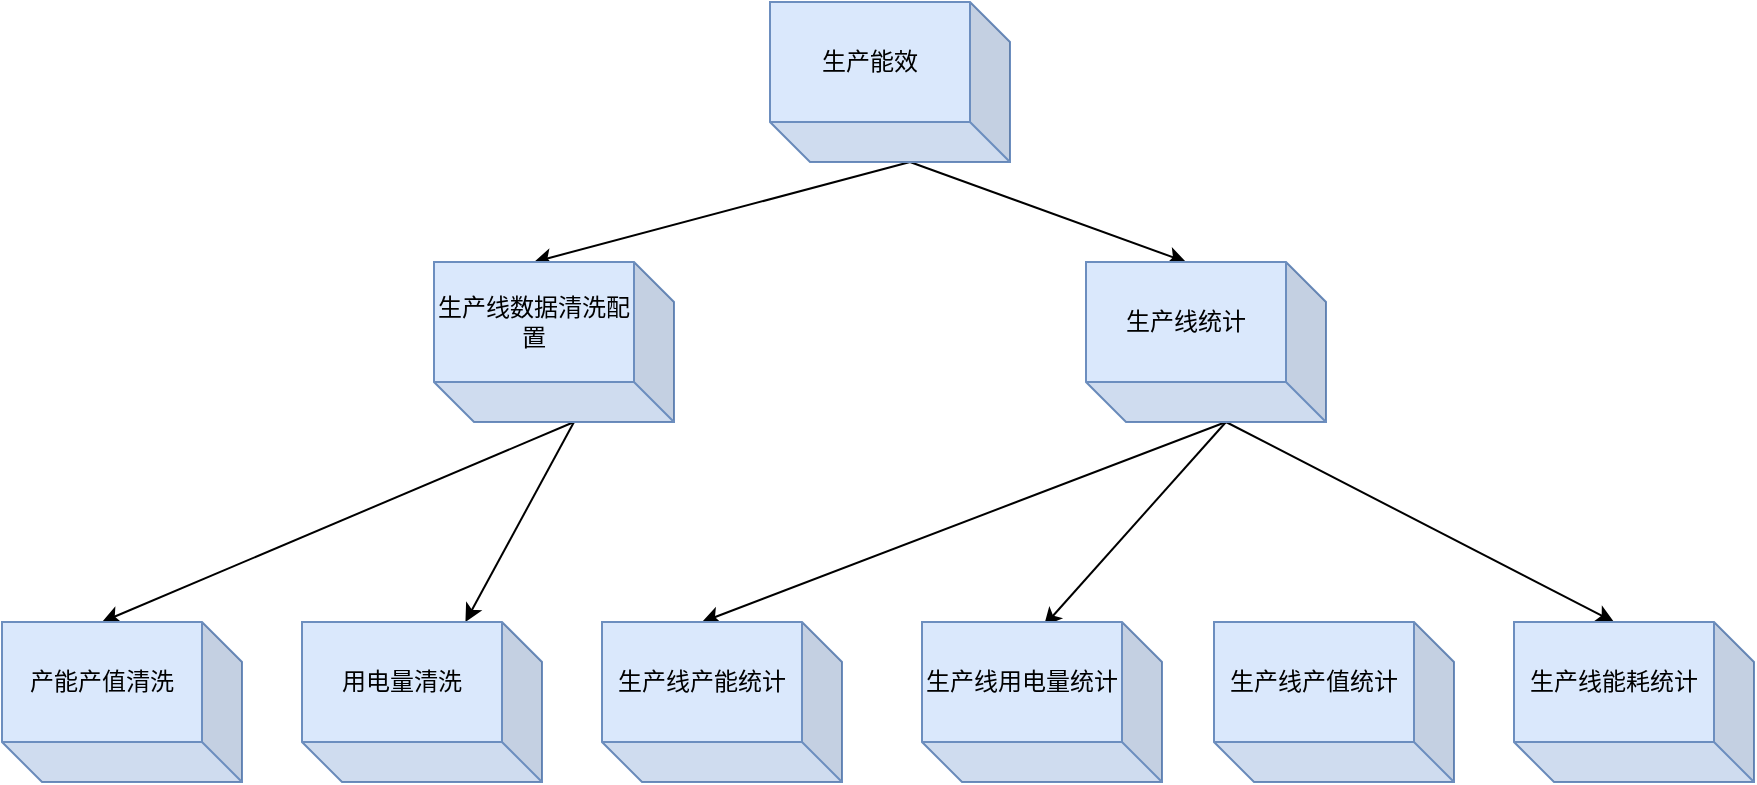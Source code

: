 <mxfile version="15.5.7" type="github">
  <diagram id="C5RBs43oDa-KdzZeNtuy" name="Page-1">
    <mxGraphModel dx="2062" dy="1154" grid="1" gridSize="10" guides="1" tooltips="1" connect="1" arrows="1" fold="1" page="1" pageScale="1" pageWidth="583" pageHeight="827" math="0" shadow="0">
      <root>
        <mxCell id="WIyWlLk6GJQsqaUBKTNV-0" />
        <mxCell id="WIyWlLk6GJQsqaUBKTNV-1" parent="WIyWlLk6GJQsqaUBKTNV-0" />
        <mxCell id="NEwZFaUn7lqMhTiSvTzW-9" style="edgeStyle=none;rounded=0;orthogonalLoop=1;jettySize=auto;html=1;exitX=0;exitY=0;exitDx=50;exitDy=0;exitPerimeter=0;entryX=0;entryY=0;entryDx=70;entryDy=80;entryPerimeter=0;" edge="1" parent="WIyWlLk6GJQsqaUBKTNV-1" source="NEwZFaUn7lqMhTiSvTzW-2" target="NEwZFaUn7lqMhTiSvTzW-7">
          <mxGeometry relative="1" as="geometry" />
        </mxCell>
        <mxCell id="NEwZFaUn7lqMhTiSvTzW-12" style="edgeStyle=none;rounded=0;orthogonalLoop=1;jettySize=auto;html=1;exitX=0;exitY=0;exitDx=50;exitDy=0;exitPerimeter=0;entryX=0;entryY=0;entryDx=70;entryDy=80;entryPerimeter=0;" edge="1" parent="WIyWlLk6GJQsqaUBKTNV-1" source="NEwZFaUn7lqMhTiSvTzW-2" target="NEwZFaUn7lqMhTiSvTzW-3">
          <mxGeometry relative="1" as="geometry" />
        </mxCell>
        <mxCell id="NEwZFaUn7lqMhTiSvTzW-2" value="生产能效" style="shape=cube;whiteSpace=wrap;html=1;boundedLbl=1;backgroundOutline=1;darkOpacity=0.05;darkOpacity2=0.1;fillColor=#dae8fc;strokeColor=#6c8ebf;direction=west;" vertex="1" parent="WIyWlLk6GJQsqaUBKTNV-1">
          <mxGeometry x="428" y="160" width="120" height="80" as="geometry" />
        </mxCell>
        <mxCell id="NEwZFaUn7lqMhTiSvTzW-25" style="edgeStyle=none;rounded=0;orthogonalLoop=1;jettySize=auto;html=1;exitX=0;exitY=0;exitDx=50;exitDy=0;exitPerimeter=0;entryX=0;entryY=0;entryDx=70;entryDy=80;entryPerimeter=0;" edge="1" parent="WIyWlLk6GJQsqaUBKTNV-1" source="NEwZFaUn7lqMhTiSvTzW-3" target="NEwZFaUn7lqMhTiSvTzW-16">
          <mxGeometry relative="1" as="geometry" />
        </mxCell>
        <mxCell id="NEwZFaUn7lqMhTiSvTzW-26" style="edgeStyle=none;rounded=0;orthogonalLoop=1;jettySize=auto;html=1;exitX=0;exitY=0;exitDx=50;exitDy=0;exitPerimeter=0;entryX=0.492;entryY=0.975;entryDx=0;entryDy=0;entryPerimeter=0;" edge="1" parent="WIyWlLk6GJQsqaUBKTNV-1" source="NEwZFaUn7lqMhTiSvTzW-3" target="NEwZFaUn7lqMhTiSvTzW-17">
          <mxGeometry relative="1" as="geometry" />
        </mxCell>
        <mxCell id="NEwZFaUn7lqMhTiSvTzW-27" style="edgeStyle=none;rounded=0;orthogonalLoop=1;jettySize=auto;html=1;exitX=0;exitY=0;exitDx=50;exitDy=0;exitPerimeter=0;entryX=0;entryY=0;entryDx=70;entryDy=80;entryPerimeter=0;" edge="1" parent="WIyWlLk6GJQsqaUBKTNV-1" source="NEwZFaUn7lqMhTiSvTzW-3" target="NEwZFaUn7lqMhTiSvTzW-19">
          <mxGeometry relative="1" as="geometry" />
        </mxCell>
        <mxCell id="NEwZFaUn7lqMhTiSvTzW-3" value="生产线统计" style="shape=cube;whiteSpace=wrap;html=1;boundedLbl=1;backgroundOutline=1;darkOpacity=0.05;darkOpacity2=0.1;fillColor=#dae8fc;strokeColor=#6c8ebf;direction=west;" vertex="1" parent="WIyWlLk6GJQsqaUBKTNV-1">
          <mxGeometry x="586" y="290" width="120" height="80" as="geometry" />
        </mxCell>
        <mxCell id="NEwZFaUn7lqMhTiSvTzW-20" style="edgeStyle=none;rounded=0;orthogonalLoop=1;jettySize=auto;html=1;exitX=0;exitY=0;exitDx=50;exitDy=0;exitPerimeter=0;entryX=0;entryY=0;entryDx=70;entryDy=80;entryPerimeter=0;" edge="1" parent="WIyWlLk6GJQsqaUBKTNV-1" source="NEwZFaUn7lqMhTiSvTzW-7" target="NEwZFaUn7lqMhTiSvTzW-14">
          <mxGeometry relative="1" as="geometry" />
        </mxCell>
        <mxCell id="NEwZFaUn7lqMhTiSvTzW-21" style="edgeStyle=none;rounded=0;orthogonalLoop=1;jettySize=auto;html=1;exitX=0;exitY=0;exitDx=50;exitDy=0;exitPerimeter=0;" edge="1" parent="WIyWlLk6GJQsqaUBKTNV-1" source="NEwZFaUn7lqMhTiSvTzW-7" target="NEwZFaUn7lqMhTiSvTzW-15">
          <mxGeometry relative="1" as="geometry" />
        </mxCell>
        <mxCell id="NEwZFaUn7lqMhTiSvTzW-7" value="生产线数据清洗配置" style="shape=cube;whiteSpace=wrap;html=1;boundedLbl=1;backgroundOutline=1;darkOpacity=0.05;darkOpacity2=0.1;fillColor=#dae8fc;strokeColor=#6c8ebf;direction=west;" vertex="1" parent="WIyWlLk6GJQsqaUBKTNV-1">
          <mxGeometry x="260" y="290" width="120" height="80" as="geometry" />
        </mxCell>
        <mxCell id="NEwZFaUn7lqMhTiSvTzW-14" value="产能产值清洗" style="shape=cube;whiteSpace=wrap;html=1;boundedLbl=1;backgroundOutline=1;darkOpacity=0.05;darkOpacity2=0.1;fillColor=#dae8fc;strokeColor=#6c8ebf;direction=west;" vertex="1" parent="WIyWlLk6GJQsqaUBKTNV-1">
          <mxGeometry x="44" y="470" width="120" height="80" as="geometry" />
        </mxCell>
        <mxCell id="NEwZFaUn7lqMhTiSvTzW-15" value="用电量清洗" style="shape=cube;whiteSpace=wrap;html=1;boundedLbl=1;backgroundOutline=1;darkOpacity=0.05;darkOpacity2=0.1;fillColor=#dae8fc;strokeColor=#6c8ebf;direction=west;" vertex="1" parent="WIyWlLk6GJQsqaUBKTNV-1">
          <mxGeometry x="194" y="470" width="120" height="80" as="geometry" />
        </mxCell>
        <mxCell id="NEwZFaUn7lqMhTiSvTzW-16" value="生产线产能统计" style="shape=cube;whiteSpace=wrap;html=1;boundedLbl=1;backgroundOutline=1;darkOpacity=0.05;darkOpacity2=0.1;fillColor=#dae8fc;strokeColor=#6c8ebf;direction=west;" vertex="1" parent="WIyWlLk6GJQsqaUBKTNV-1">
          <mxGeometry x="344" y="470" width="120" height="80" as="geometry" />
        </mxCell>
        <mxCell id="NEwZFaUn7lqMhTiSvTzW-17" value="生产线用电量统计" style="shape=cube;whiteSpace=wrap;html=1;boundedLbl=1;backgroundOutline=1;darkOpacity=0.05;darkOpacity2=0.1;fillColor=#dae8fc;strokeColor=#6c8ebf;direction=west;" vertex="1" parent="WIyWlLk6GJQsqaUBKTNV-1">
          <mxGeometry x="504" y="470" width="120" height="80" as="geometry" />
        </mxCell>
        <mxCell id="NEwZFaUn7lqMhTiSvTzW-19" value="生产线能耗统计" style="shape=cube;whiteSpace=wrap;html=1;boundedLbl=1;backgroundOutline=1;darkOpacity=0.05;darkOpacity2=0.1;fillColor=#dae8fc;strokeColor=#6c8ebf;direction=west;" vertex="1" parent="WIyWlLk6GJQsqaUBKTNV-1">
          <mxGeometry x="800" y="470" width="120" height="80" as="geometry" />
        </mxCell>
        <mxCell id="NEwZFaUn7lqMhTiSvTzW-28" value="生产线产值统计" style="shape=cube;whiteSpace=wrap;html=1;boundedLbl=1;backgroundOutline=1;darkOpacity=0.05;darkOpacity2=0.1;fillColor=#dae8fc;strokeColor=#6c8ebf;direction=west;" vertex="1" parent="WIyWlLk6GJQsqaUBKTNV-1">
          <mxGeometry x="650" y="470" width="120" height="80" as="geometry" />
        </mxCell>
      </root>
    </mxGraphModel>
  </diagram>
</mxfile>

